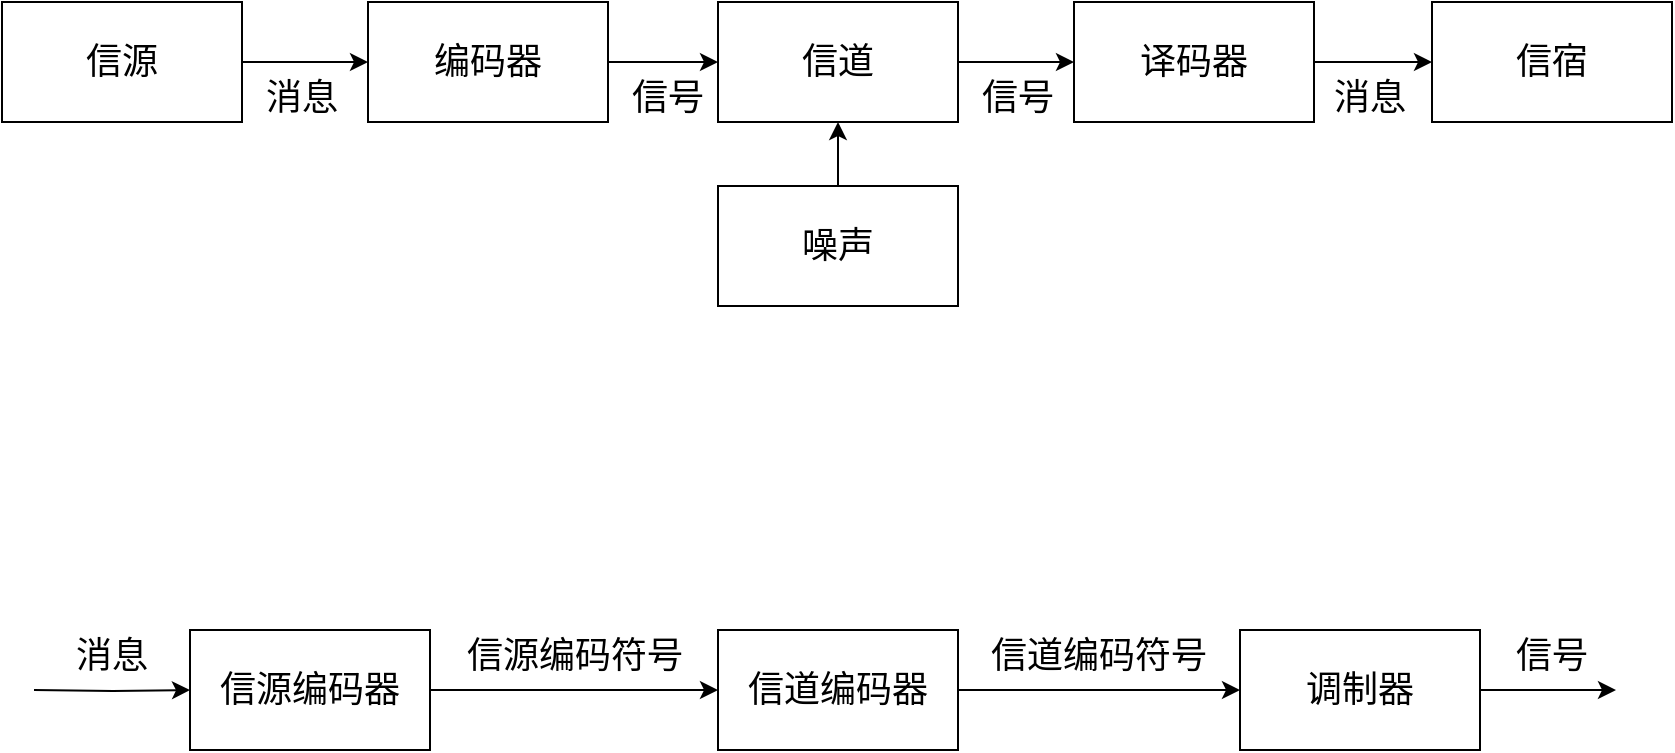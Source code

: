 <mxfile version="15.8.7" type="device"><diagram id="5t9SnprqZzsbW09rNFK4" name="第 1 页"><mxGraphModel dx="1018" dy="770" grid="0" gridSize="10" guides="1" tooltips="1" connect="1" arrows="1" fold="1" page="0" pageScale="1" pageWidth="827" pageHeight="1169" math="0" shadow="0"><root><mxCell id="0"/><mxCell id="1" parent="0"/><mxCell id="3ypJ0z_YdXHRkYYhWPjO-6" style="edgeStyle=orthogonalEdgeStyle;rounded=0;orthogonalLoop=1;jettySize=auto;html=1;entryX=0;entryY=0.5;entryDx=0;entryDy=0;fontSize=18;" parent="1" source="3ypJ0z_YdXHRkYYhWPjO-1" target="3ypJ0z_YdXHRkYYhWPjO-2" edge="1"><mxGeometry relative="1" as="geometry"/></mxCell><mxCell id="3ypJ0z_YdXHRkYYhWPjO-1" value="&lt;font style=&quot;font-size: 18px&quot;&gt;信源&lt;/font&gt;" style="rounded=0;whiteSpace=wrap;html=1;" parent="1" vertex="1"><mxGeometry x="104" y="326" width="120" height="60" as="geometry"/></mxCell><mxCell id="3ypJ0z_YdXHRkYYhWPjO-7" style="edgeStyle=orthogonalEdgeStyle;rounded=0;orthogonalLoop=1;jettySize=auto;html=1;fontSize=18;" parent="1" source="3ypJ0z_YdXHRkYYhWPjO-2" target="3ypJ0z_YdXHRkYYhWPjO-3" edge="1"><mxGeometry relative="1" as="geometry"/></mxCell><mxCell id="3ypJ0z_YdXHRkYYhWPjO-2" value="&lt;font style=&quot;font-size: 18px&quot;&gt;编码器&lt;/font&gt;" style="rounded=0;whiteSpace=wrap;html=1;" parent="1" vertex="1"><mxGeometry x="287" y="326" width="120" height="60" as="geometry"/></mxCell><mxCell id="3ypJ0z_YdXHRkYYhWPjO-8" style="edgeStyle=orthogonalEdgeStyle;rounded=0;orthogonalLoop=1;jettySize=auto;html=1;fontSize=18;" parent="1" source="3ypJ0z_YdXHRkYYhWPjO-3" target="3ypJ0z_YdXHRkYYhWPjO-4" edge="1"><mxGeometry relative="1" as="geometry"/></mxCell><mxCell id="3ypJ0z_YdXHRkYYhWPjO-3" value="&lt;font style=&quot;font-size: 18px&quot;&gt;信道&lt;/font&gt;" style="rounded=0;whiteSpace=wrap;html=1;" parent="1" vertex="1"><mxGeometry x="462" y="326" width="120" height="60" as="geometry"/></mxCell><mxCell id="3ypJ0z_YdXHRkYYhWPjO-9" style="edgeStyle=orthogonalEdgeStyle;rounded=0;orthogonalLoop=1;jettySize=auto;html=1;fontSize=18;" parent="1" source="3ypJ0z_YdXHRkYYhWPjO-4" target="3ypJ0z_YdXHRkYYhWPjO-5" edge="1"><mxGeometry relative="1" as="geometry"/></mxCell><mxCell id="3ypJ0z_YdXHRkYYhWPjO-4" value="&lt;font style=&quot;font-size: 18px&quot;&gt;译码器&lt;/font&gt;" style="rounded=0;whiteSpace=wrap;html=1;" parent="1" vertex="1"><mxGeometry x="640" y="326" width="120" height="60" as="geometry"/></mxCell><mxCell id="3ypJ0z_YdXHRkYYhWPjO-5" value="&lt;font style=&quot;font-size: 18px&quot;&gt;信宿&lt;/font&gt;" style="rounded=0;whiteSpace=wrap;html=1;" parent="1" vertex="1"><mxGeometry x="819" y="326" width="120" height="60" as="geometry"/></mxCell><mxCell id="3ypJ0z_YdXHRkYYhWPjO-10" value="消息" style="text;html=1;strokeColor=none;fillColor=none;align=center;verticalAlign=middle;whiteSpace=wrap;rounded=0;fontSize=18;" parent="1" vertex="1"><mxGeometry x="224" y="359" width="60" height="30" as="geometry"/></mxCell><mxCell id="3ypJ0z_YdXHRkYYhWPjO-11" style="edgeStyle=orthogonalEdgeStyle;rounded=0;orthogonalLoop=1;jettySize=auto;html=1;exitX=0.5;exitY=1;exitDx=0;exitDy=0;fontSize=18;" parent="1" source="3ypJ0z_YdXHRkYYhWPjO-10" target="3ypJ0z_YdXHRkYYhWPjO-10" edge="1"><mxGeometry relative="1" as="geometry"/></mxCell><mxCell id="3ypJ0z_YdXHRkYYhWPjO-12" value="消息" style="text;html=1;strokeColor=none;fillColor=none;align=center;verticalAlign=middle;whiteSpace=wrap;rounded=0;fontSize=18;" parent="1" vertex="1"><mxGeometry x="758" y="359" width="60" height="30" as="geometry"/></mxCell><mxCell id="3ypJ0z_YdXHRkYYhWPjO-13" value="信号" style="text;html=1;strokeColor=none;fillColor=none;align=center;verticalAlign=middle;whiteSpace=wrap;rounded=0;fontSize=18;" parent="1" vertex="1"><mxGeometry x="582" y="359" width="60" height="30" as="geometry"/></mxCell><mxCell id="3ypJ0z_YdXHRkYYhWPjO-14" value="信号" style="text;html=1;strokeColor=none;fillColor=none;align=center;verticalAlign=middle;whiteSpace=wrap;rounded=0;fontSize=18;" parent="1" vertex="1"><mxGeometry x="407" y="359" width="60" height="30" as="geometry"/></mxCell><mxCell id="3ypJ0z_YdXHRkYYhWPjO-16" style="edgeStyle=orthogonalEdgeStyle;rounded=0;orthogonalLoop=1;jettySize=auto;html=1;fontSize=18;" parent="1" source="3ypJ0z_YdXHRkYYhWPjO-15" target="3ypJ0z_YdXHRkYYhWPjO-3" edge="1"><mxGeometry relative="1" as="geometry"/></mxCell><mxCell id="3ypJ0z_YdXHRkYYhWPjO-15" value="噪声" style="rounded=0;whiteSpace=wrap;html=1;fontSize=18;" parent="1" vertex="1"><mxGeometry x="462" y="418" width="120" height="60" as="geometry"/></mxCell><mxCell id="DgKxsymnBhJf2dnldCFX-4" style="edgeStyle=orthogonalEdgeStyle;rounded=0;orthogonalLoop=1;jettySize=auto;html=1;entryX=0;entryY=0.5;entryDx=0;entryDy=0;" edge="1" parent="1" target="DgKxsymnBhJf2dnldCFX-1"><mxGeometry relative="1" as="geometry"><mxPoint x="127" y="670" as="targetPoint"/><mxPoint x="120" y="670" as="sourcePoint"/></mxGeometry></mxCell><mxCell id="DgKxsymnBhJf2dnldCFX-6" style="edgeStyle=orthogonalEdgeStyle;rounded=0;orthogonalLoop=1;jettySize=auto;html=1;" edge="1" parent="1" source="DgKxsymnBhJf2dnldCFX-1" target="DgKxsymnBhJf2dnldCFX-2"><mxGeometry relative="1" as="geometry"/></mxCell><mxCell id="DgKxsymnBhJf2dnldCFX-1" value="&lt;span style=&quot;font-size: 18px&quot;&gt;信源编码器&lt;/span&gt;" style="rounded=0;whiteSpace=wrap;html=1;" vertex="1" parent="1"><mxGeometry x="198" y="640" width="120" height="60" as="geometry"/></mxCell><mxCell id="DgKxsymnBhJf2dnldCFX-10" style="edgeStyle=orthogonalEdgeStyle;rounded=0;orthogonalLoop=1;jettySize=auto;html=1;" edge="1" parent="1" source="DgKxsymnBhJf2dnldCFX-2" target="DgKxsymnBhJf2dnldCFX-9"><mxGeometry relative="1" as="geometry"/></mxCell><mxCell id="DgKxsymnBhJf2dnldCFX-2" value="&lt;span style=&quot;font-size: 18px&quot;&gt;信道编码器&lt;/span&gt;" style="rounded=0;whiteSpace=wrap;html=1;" vertex="1" parent="1"><mxGeometry x="462" y="640" width="120" height="60" as="geometry"/></mxCell><mxCell id="DgKxsymnBhJf2dnldCFX-5" value="消息" style="text;html=1;strokeColor=none;fillColor=none;align=center;verticalAlign=middle;whiteSpace=wrap;rounded=0;fontSize=18;" vertex="1" parent="1"><mxGeometry x="129" y="638" width="60" height="30" as="geometry"/></mxCell><mxCell id="DgKxsymnBhJf2dnldCFX-7" value="信源编码符号" style="text;html=1;strokeColor=none;fillColor=none;align=center;verticalAlign=middle;whiteSpace=wrap;rounded=0;fontSize=18;" vertex="1" parent="1"><mxGeometry x="332" y="638" width="117" height="30" as="geometry"/></mxCell><mxCell id="DgKxsymnBhJf2dnldCFX-12" style="edgeStyle=orthogonalEdgeStyle;rounded=0;orthogonalLoop=1;jettySize=auto;html=1;" edge="1" parent="1" source="DgKxsymnBhJf2dnldCFX-9"><mxGeometry relative="1" as="geometry"><mxPoint x="911" y="670" as="targetPoint"/></mxGeometry></mxCell><mxCell id="DgKxsymnBhJf2dnldCFX-9" value="&lt;span style=&quot;font-size: 18px&quot;&gt;调制器&lt;/span&gt;" style="rounded=0;whiteSpace=wrap;html=1;" vertex="1" parent="1"><mxGeometry x="723" y="640" width="120" height="60" as="geometry"/></mxCell><mxCell id="DgKxsymnBhJf2dnldCFX-11" value="信道编码符号" style="text;html=1;strokeColor=none;fillColor=none;align=center;verticalAlign=middle;whiteSpace=wrap;rounded=0;fontSize=18;" vertex="1" parent="1"><mxGeometry x="594" y="638" width="117" height="30" as="geometry"/></mxCell><mxCell id="DgKxsymnBhJf2dnldCFX-13" value="信号" style="text;html=1;strokeColor=none;fillColor=none;align=center;verticalAlign=middle;whiteSpace=wrap;rounded=0;fontSize=18;" vertex="1" parent="1"><mxGeometry x="852" y="638" width="54" height="30" as="geometry"/></mxCell></root></mxGraphModel></diagram></mxfile>